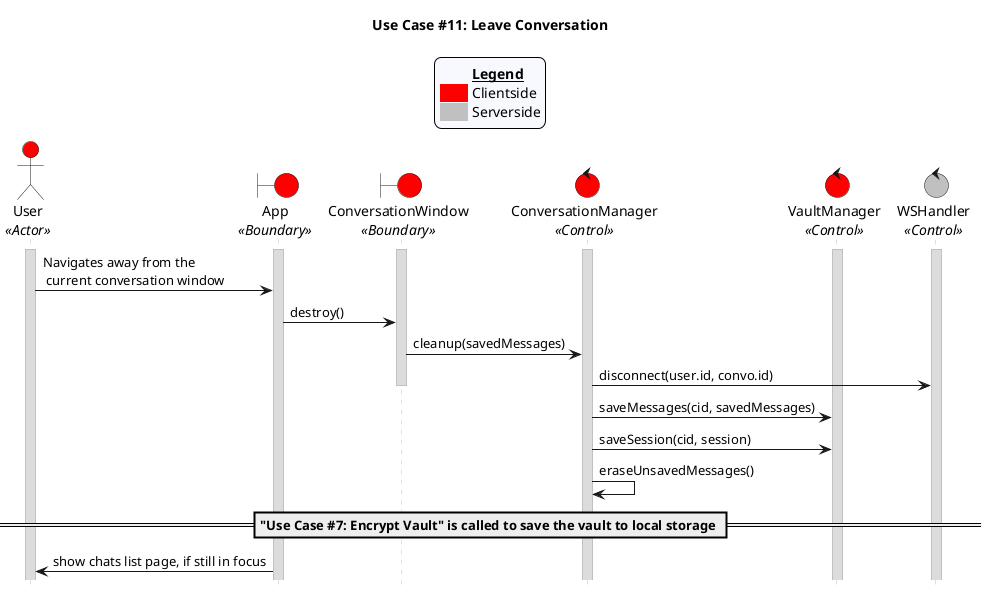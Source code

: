 @startuml uc11
title "Use Case #11: Leave Conversation"

'Styling goes here
hide footbox
skinparam stereotypePosition bottom
skinparam sequenceMessageAlign direction
skinparam sequence {
	LifeLineBorderColor #Silver
	LifeLineBackgroundColor #Gainsboro
}

'Add a legend plus styling
skinparam legend {
	backgroundColor #GhostWhite
	entrySeparator #GhostWhite
}

legend top
	<#GhostWhite,#GhostWhite>|	|= __Legend__ |
	|<#red> | Clientside|
	|<#silver> | Serverside|
endlegend

'Setup the objects involved here
Actor User as u <<Actor>> #red
boundary App as a <<Boundary>> #red
boundary ConversationWindow as cw <<Boundary>> #red
control ConversationManager as cm <<Control>> #red
control VaultManager as vm <<Control>> #red
control WSHandler as ws <<Control>> #silver

'Setup persistent objects here
activate u
activate a
activate cw
activate cm
activate vm
activate ws

'--- FLOW OF CONTROL STARTS HERE ---
'User select the option to leave the chat room or they leave the app.
u -> a: Navigates away from the\n current conversation window
a -> cw: destroy()
cw -> cm: cleanup(savedMessages)
cm -> ws: disconnect(user.id, convo.id)
deactivate cw

'User’s device persists saved chats to the vault.
cm -> vm: saveMessages(cid, savedMessages)

'User’s device saves the chat session to their vault.
cm -> vm: saveSession(cid, session)

'Unsaved messages are destroyed and zeroed out to avoid leakage of confidential details
cm -> cm: eraseUnsavedMessages()

== "Use Case #7: Encrypt Vault" is called to save the vault to local storage ==

'User’s device displays the chats list page. This step is skipped if the user left the app or sent it to the background.
a -> u: show chats list page, if still in focus
'--- FLOW OF CONTROL ENDS HERE   ---

@enduml